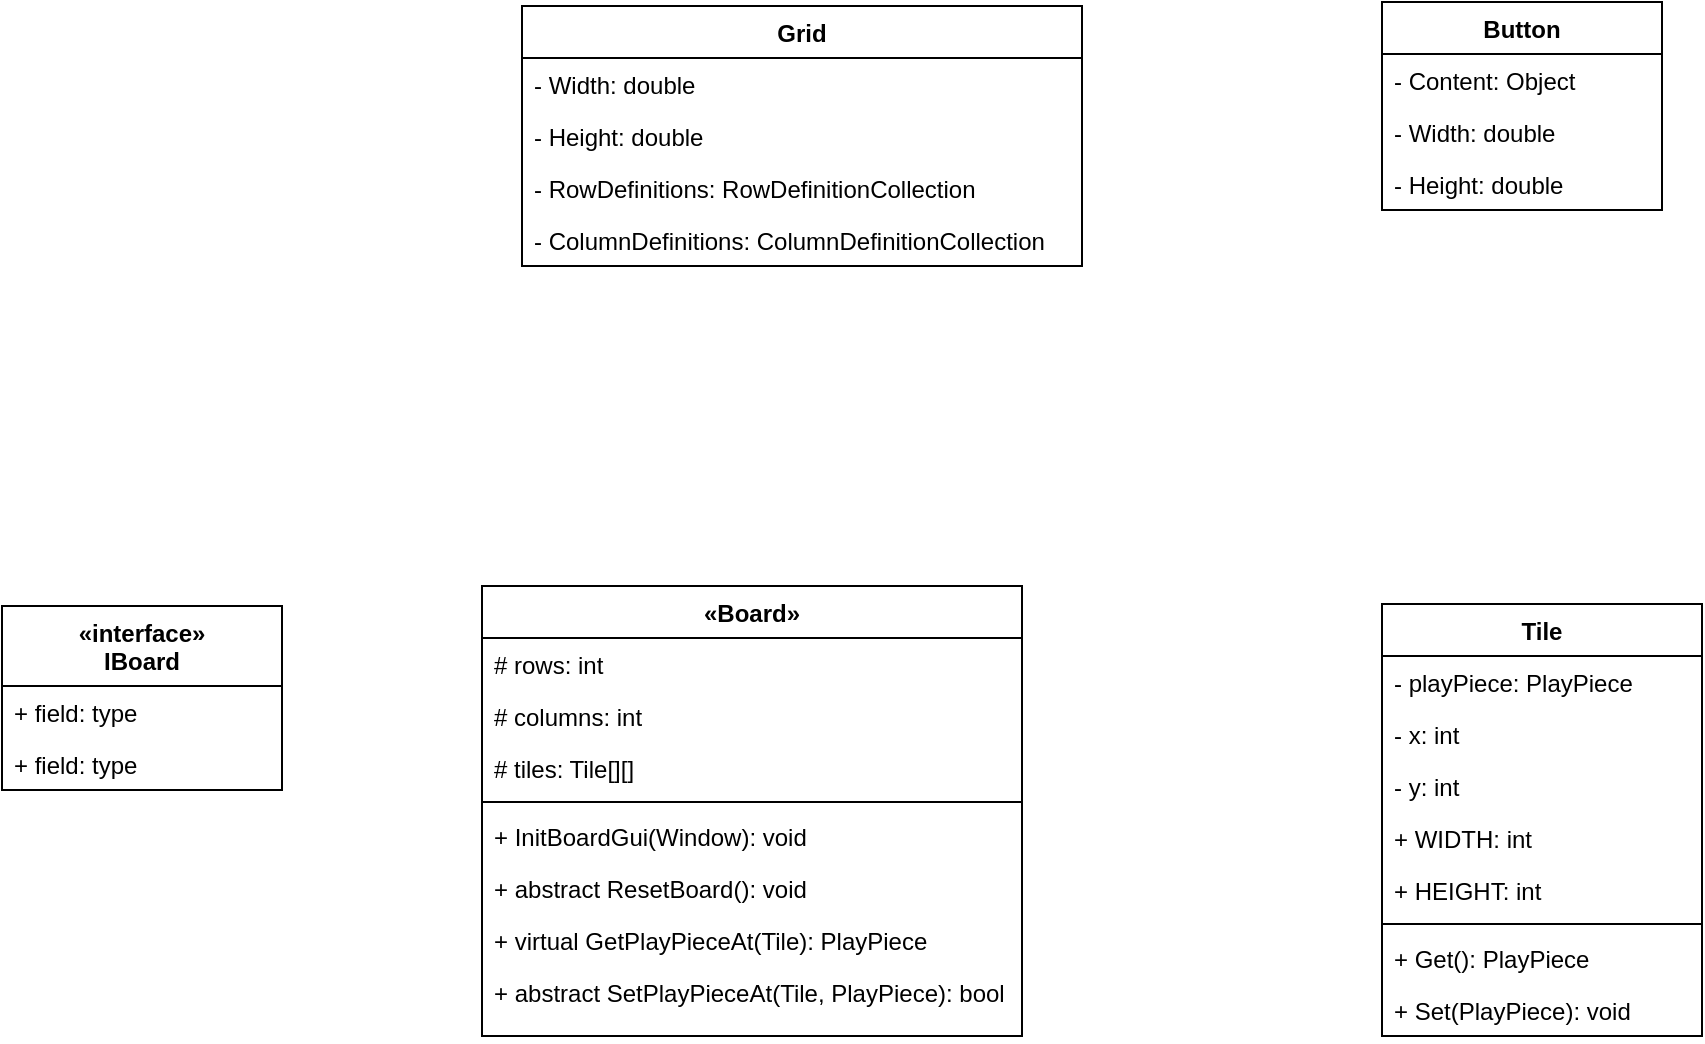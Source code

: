 <mxfile version="12.9.10" type="device"><diagram id="C5RBs43oDa-KdzZeNtuy" name="Page-1"><mxGraphModel dx="2249" dy="791" grid="1" gridSize="10" guides="1" tooltips="1" connect="1" arrows="1" fold="1" page="1" pageScale="1" pageWidth="827" pageHeight="1169" math="0" shadow="0"><root><mxCell id="WIyWlLk6GJQsqaUBKTNV-0"/><mxCell id="WIyWlLk6GJQsqaUBKTNV-1" parent="WIyWlLk6GJQsqaUBKTNV-0"/><mxCell id="zkfFHV4jXpPFQw0GAbJ--0" value="«Board»" style="swimlane;fontStyle=1;align=center;verticalAlign=top;childLayout=stackLayout;horizontal=1;startSize=26;horizontalStack=0;resizeParent=1;resizeLast=0;collapsible=1;marginBottom=0;rounded=0;shadow=0;strokeWidth=1;" parent="WIyWlLk6GJQsqaUBKTNV-1" vertex="1"><mxGeometry x="50" y="340" width="270" height="225" as="geometry"><mxRectangle x="230" y="140" width="160" height="26" as="alternateBounds"/></mxGeometry></mxCell><mxCell id="zkfFHV4jXpPFQw0GAbJ--1" value="# rows: int&#xA;" style="text;align=left;verticalAlign=top;spacingLeft=4;spacingRight=4;overflow=hidden;rotatable=0;points=[[0,0.5],[1,0.5]];portConstraint=eastwest;" parent="zkfFHV4jXpPFQw0GAbJ--0" vertex="1"><mxGeometry y="26" width="270" height="26" as="geometry"/></mxCell><mxCell id="zkfFHV4jXpPFQw0GAbJ--2" value="# columns: int" style="text;align=left;verticalAlign=top;spacingLeft=4;spacingRight=4;overflow=hidden;rotatable=0;points=[[0,0.5],[1,0.5]];portConstraint=eastwest;rounded=0;shadow=0;html=0;" parent="zkfFHV4jXpPFQw0GAbJ--0" vertex="1"><mxGeometry y="52" width="270" height="26" as="geometry"/></mxCell><mxCell id="zkfFHV4jXpPFQw0GAbJ--3" value="# tiles: Tile[][] " style="text;align=left;verticalAlign=top;spacingLeft=4;spacingRight=4;overflow=hidden;rotatable=0;points=[[0,0.5],[1,0.5]];portConstraint=eastwest;rounded=0;shadow=0;html=0;" parent="zkfFHV4jXpPFQw0GAbJ--0" vertex="1"><mxGeometry y="78" width="270" height="26" as="geometry"/></mxCell><mxCell id="zkfFHV4jXpPFQw0GAbJ--4" value="" style="line;html=1;strokeWidth=1;align=left;verticalAlign=middle;spacingTop=-1;spacingLeft=3;spacingRight=3;rotatable=0;labelPosition=right;points=[];portConstraint=eastwest;" parent="zkfFHV4jXpPFQw0GAbJ--0" vertex="1"><mxGeometry y="104" width="270" height="8" as="geometry"/></mxCell><mxCell id="zkfFHV4jXpPFQw0GAbJ--5" value="+ InitBoardGui(Window): void" style="text;align=left;verticalAlign=top;spacingLeft=4;spacingRight=4;overflow=hidden;rotatable=0;points=[[0,0.5],[1,0.5]];portConstraint=eastwest;" parent="zkfFHV4jXpPFQw0GAbJ--0" vertex="1"><mxGeometry y="112" width="270" height="26" as="geometry"/></mxCell><mxCell id="sk7FTHrteieHWMMLM1nf-31" value="+ abstract ResetBoard(): void" style="text;align=left;verticalAlign=top;spacingLeft=4;spacingRight=4;overflow=hidden;rotatable=0;points=[[0,0.5],[1,0.5]];portConstraint=eastwest;" vertex="1" parent="zkfFHV4jXpPFQw0GAbJ--0"><mxGeometry y="138" width="270" height="26" as="geometry"/></mxCell><mxCell id="sk7FTHrteieHWMMLM1nf-33" value="+ virtual GetPlayPieceAt(Tile): PlayPiece" style="text;align=left;verticalAlign=top;spacingLeft=4;spacingRight=4;overflow=hidden;rotatable=0;points=[[0,0.5],[1,0.5]];portConstraint=eastwest;" vertex="1" parent="zkfFHV4jXpPFQw0GAbJ--0"><mxGeometry y="164" width="270" height="26" as="geometry"/></mxCell><mxCell id="sk7FTHrteieHWMMLM1nf-32" value="+ abstract SetPlayPieceAt(Tile, PlayPiece): bool" style="text;align=left;verticalAlign=top;spacingLeft=4;spacingRight=4;overflow=hidden;rotatable=0;points=[[0,0.5],[1,0.5]];portConstraint=eastwest;" vertex="1" parent="zkfFHV4jXpPFQw0GAbJ--0"><mxGeometry y="190" width="270" height="26" as="geometry"/></mxCell><mxCell id="sk7FTHrteieHWMMLM1nf-34" value="Grid" style="swimlane;fontStyle=1;childLayout=stackLayout;horizontal=1;startSize=26;fillColor=none;horizontalStack=0;resizeParent=1;resizeParentMax=0;resizeLast=0;collapsible=1;marginBottom=0;" vertex="1" parent="WIyWlLk6GJQsqaUBKTNV-1"><mxGeometry x="70" y="50" width="280" height="130" as="geometry"/></mxCell><mxCell id="sk7FTHrteieHWMMLM1nf-38" value="- Width: double" style="text;strokeColor=none;fillColor=none;align=left;verticalAlign=top;spacingLeft=4;spacingRight=4;overflow=hidden;rotatable=0;points=[[0,0.5],[1,0.5]];portConstraint=eastwest;" vertex="1" parent="sk7FTHrteieHWMMLM1nf-34"><mxGeometry y="26" width="280" height="26" as="geometry"/></mxCell><mxCell id="sk7FTHrteieHWMMLM1nf-35" value="- Height: double" style="text;strokeColor=none;fillColor=none;align=left;verticalAlign=top;spacingLeft=4;spacingRight=4;overflow=hidden;rotatable=0;points=[[0,0.5],[1,0.5]];portConstraint=eastwest;" vertex="1" parent="sk7FTHrteieHWMMLM1nf-34"><mxGeometry y="52" width="280" height="26" as="geometry"/></mxCell><mxCell id="sk7FTHrteieHWMMLM1nf-40" value="- RowDefinitions: RowDefinitionCollection" style="text;strokeColor=none;fillColor=none;align=left;verticalAlign=top;spacingLeft=4;spacingRight=4;overflow=hidden;rotatable=0;points=[[0,0.5],[1,0.5]];portConstraint=eastwest;" vertex="1" parent="sk7FTHrteieHWMMLM1nf-34"><mxGeometry y="78" width="280" height="26" as="geometry"/></mxCell><mxCell id="sk7FTHrteieHWMMLM1nf-39" value="- ColumnDefinitions: ColumnDefinitionCollection" style="text;strokeColor=none;fillColor=none;align=left;verticalAlign=top;spacingLeft=4;spacingRight=4;overflow=hidden;rotatable=0;points=[[0,0.5],[1,0.5]];portConstraint=eastwest;" vertex="1" parent="sk7FTHrteieHWMMLM1nf-34"><mxGeometry y="104" width="280" height="26" as="geometry"/></mxCell><mxCell id="sk7FTHrteieHWMMLM1nf-9" value="Tile" style="swimlane;fontStyle=1;align=center;verticalAlign=top;childLayout=stackLayout;horizontal=1;startSize=26;horizontalStack=0;resizeParent=1;resizeParentMax=0;resizeLast=0;collapsible=1;marginBottom=0;" vertex="1" parent="WIyWlLk6GJQsqaUBKTNV-1"><mxGeometry x="500" y="349" width="160" height="216" as="geometry"><mxRectangle x="450" y="218" width="50" height="26" as="alternateBounds"/></mxGeometry></mxCell><mxCell id="sk7FTHrteieHWMMLM1nf-10" value="- playPiece: PlayPiece" style="text;strokeColor=none;fillColor=none;align=left;verticalAlign=top;spacingLeft=4;spacingRight=4;overflow=hidden;rotatable=0;points=[[0,0.5],[1,0.5]];portConstraint=eastwest;" vertex="1" parent="sk7FTHrteieHWMMLM1nf-9"><mxGeometry y="26" width="160" height="26" as="geometry"/></mxCell><mxCell id="sk7FTHrteieHWMMLM1nf-16" value="- x: int" style="text;strokeColor=none;fillColor=none;align=left;verticalAlign=top;spacingLeft=4;spacingRight=4;overflow=hidden;rotatable=0;points=[[0,0.5],[1,0.5]];portConstraint=eastwest;" vertex="1" parent="sk7FTHrteieHWMMLM1nf-9"><mxGeometry y="52" width="160" height="26" as="geometry"/></mxCell><mxCell id="sk7FTHrteieHWMMLM1nf-21" value="- y: int" style="text;strokeColor=none;fillColor=none;align=left;verticalAlign=top;spacingLeft=4;spacingRight=4;overflow=hidden;rotatable=0;points=[[0,0.5],[1,0.5]];portConstraint=eastwest;" vertex="1" parent="sk7FTHrteieHWMMLM1nf-9"><mxGeometry y="78" width="160" height="26" as="geometry"/></mxCell><mxCell id="sk7FTHrteieHWMMLM1nf-22" value="+ WIDTH: int" style="text;strokeColor=none;fillColor=none;align=left;verticalAlign=top;spacingLeft=4;spacingRight=4;overflow=hidden;rotatable=0;points=[[0,0.5],[1,0.5]];portConstraint=eastwest;" vertex="1" parent="sk7FTHrteieHWMMLM1nf-9"><mxGeometry y="104" width="160" height="26" as="geometry"/></mxCell><mxCell id="sk7FTHrteieHWMMLM1nf-23" value="+ HEIGHT: int" style="text;strokeColor=none;fillColor=none;align=left;verticalAlign=top;spacingLeft=4;spacingRight=4;overflow=hidden;rotatable=0;points=[[0,0.5],[1,0.5]];portConstraint=eastwest;" vertex="1" parent="sk7FTHrteieHWMMLM1nf-9"><mxGeometry y="130" width="160" height="26" as="geometry"/></mxCell><mxCell id="sk7FTHrteieHWMMLM1nf-11" value="" style="line;strokeWidth=1;fillColor=none;align=left;verticalAlign=middle;spacingTop=-1;spacingLeft=3;spacingRight=3;rotatable=0;labelPosition=right;points=[];portConstraint=eastwest;" vertex="1" parent="sk7FTHrteieHWMMLM1nf-9"><mxGeometry y="156" width="160" height="8" as="geometry"/></mxCell><mxCell id="sk7FTHrteieHWMMLM1nf-12" value="+ Get(): PlayPiece" style="text;strokeColor=none;fillColor=none;align=left;verticalAlign=top;spacingLeft=4;spacingRight=4;overflow=hidden;rotatable=0;points=[[0,0.5],[1,0.5]];portConstraint=eastwest;" vertex="1" parent="sk7FTHrteieHWMMLM1nf-9"><mxGeometry y="164" width="160" height="26" as="geometry"/></mxCell><mxCell id="sk7FTHrteieHWMMLM1nf-24" value="+ Set(PlayPiece): void" style="text;strokeColor=none;fillColor=none;align=left;verticalAlign=top;spacingLeft=4;spacingRight=4;overflow=hidden;rotatable=0;points=[[0,0.5],[1,0.5]];portConstraint=eastwest;" vertex="1" parent="sk7FTHrteieHWMMLM1nf-9"><mxGeometry y="190" width="160" height="26" as="geometry"/></mxCell><mxCell id="sk7FTHrteieHWMMLM1nf-25" value="Button" style="swimlane;fontStyle=1;childLayout=stackLayout;horizontal=1;startSize=26;fillColor=none;horizontalStack=0;resizeParent=1;resizeParentMax=0;resizeLast=0;collapsible=1;marginBottom=0;" vertex="1" parent="WIyWlLk6GJQsqaUBKTNV-1"><mxGeometry x="500" y="48" width="140" height="104" as="geometry"/></mxCell><mxCell id="sk7FTHrteieHWMMLM1nf-26" value="- Content: Object" style="text;strokeColor=none;fillColor=none;align=left;verticalAlign=top;spacingLeft=4;spacingRight=4;overflow=hidden;rotatable=0;points=[[0,0.5],[1,0.5]];portConstraint=eastwest;" vertex="1" parent="sk7FTHrteieHWMMLM1nf-25"><mxGeometry y="26" width="140" height="26" as="geometry"/></mxCell><mxCell id="sk7FTHrteieHWMMLM1nf-36" value="- Width: double" style="text;strokeColor=none;fillColor=none;align=left;verticalAlign=top;spacingLeft=4;spacingRight=4;overflow=hidden;rotatable=0;points=[[0,0.5],[1,0.5]];portConstraint=eastwest;" vertex="1" parent="sk7FTHrteieHWMMLM1nf-25"><mxGeometry y="52" width="140" height="26" as="geometry"/></mxCell><mxCell id="sk7FTHrteieHWMMLM1nf-37" value="- Height: double" style="text;strokeColor=none;fillColor=none;align=left;verticalAlign=top;spacingLeft=4;spacingRight=4;overflow=hidden;rotatable=0;points=[[0,0.5],[1,0.5]];portConstraint=eastwest;" vertex="1" parent="sk7FTHrteieHWMMLM1nf-25"><mxGeometry y="78" width="140" height="26" as="geometry"/></mxCell><mxCell id="sk7FTHrteieHWMMLM1nf-13" value="«interface»&#xA;IBoard" style="swimlane;fontStyle=1;childLayout=stackLayout;horizontal=1;startSize=40;fillColor=none;horizontalStack=0;resizeParent=1;resizeParentMax=0;resizeLast=0;collapsible=1;marginBottom=0;" vertex="1" parent="WIyWlLk6GJQsqaUBKTNV-1"><mxGeometry x="-190" y="350" width="140" height="92" as="geometry"/></mxCell><mxCell id="sk7FTHrteieHWMMLM1nf-14" value="+ field: type" style="text;strokeColor=none;fillColor=none;align=left;verticalAlign=top;spacingLeft=4;spacingRight=4;overflow=hidden;rotatable=0;points=[[0,0.5],[1,0.5]];portConstraint=eastwest;" vertex="1" parent="sk7FTHrteieHWMMLM1nf-13"><mxGeometry y="40" width="140" height="26" as="geometry"/></mxCell><mxCell id="sk7FTHrteieHWMMLM1nf-15" value="+ field: type" style="text;strokeColor=none;fillColor=none;align=left;verticalAlign=top;spacingLeft=4;spacingRight=4;overflow=hidden;rotatable=0;points=[[0,0.5],[1,0.5]];portConstraint=eastwest;" vertex="1" parent="sk7FTHrteieHWMMLM1nf-13"><mxGeometry y="66" width="140" height="26" as="geometry"/></mxCell></root></mxGraphModel></diagram></mxfile>